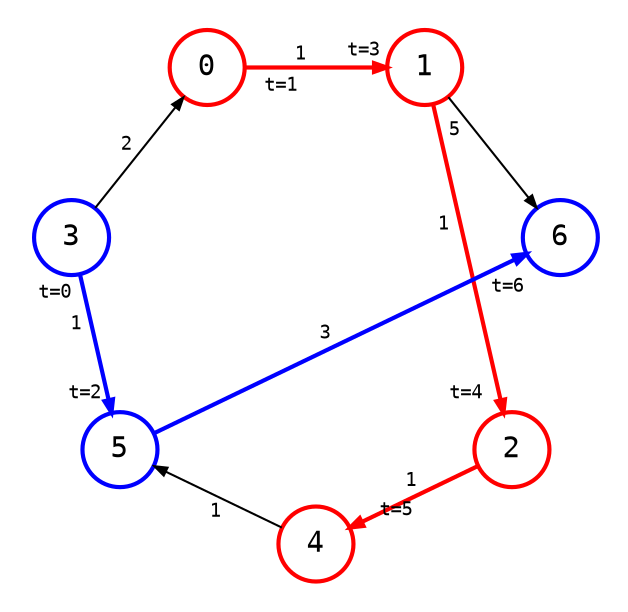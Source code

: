 digraph {
    node [shape=circle, fontname="monospace", style=bold];
    edge [arrowsize=0.6, fontname="monospace", fontsize=9];
    layout=circo;
    scale=1.0;
    normalize=true;
    pad=0.2;
    // newrank=true;
    // splines=line

    0, 1, 2, 4 [style=bold, color=red];
    3, 5, 6 [color=blue];

    3 -> 0 [
        color="#bbb",
        fontcolor="#bbb",
        label=<
            <table border="0" cellpadding="1" cellspacing="0">
                <tr>
                    <td>2</td>
                </tr>
            </table>
        >,
    ];

    0 -> 1 [
        color=red,
        style=bold,
        headlabel=<
            <table border="0" cellpadding="3" cellspacing="0">
                <tr>
                    <td>t=3</td>
                </tr>
            </table>
        >,
        taillabel=<
            <table border="0">
                <tr>
                    <td> t=1</td>
                </tr>
            </table>
            >,
        label=<
            <table border="0" cellpadding="1" cellspacing="0">
                <tr>
                    <td>1</td>
                </tr>
            </table>
        >,
    ];

    1 -> 2 [
        style=bold, 
        color=red, 
        headlabel=<
            <table border="0">
                <tr>
                    <td>t=4 </td>
                </tr>
            </table>
        >,
        label=<
            <table border="0" cellpadding="8" cellspacing="0">
                <tr>
                    <td>1</td>
                </tr>
            </table>
        >,
    ];

    2 -> 4 [
        style=bold, 
        color=red, 
        headlabel=<
            <table border="0" cellpadding="3" cellspacing="0">
                <tr>
                    <td>  t=5</td>
                </tr>
            </table>
        >,
        label=<
            <table border="0" cellpadding="1" cellspacing="0">
                <tr>
                    <td>1</td>
                </tr>
            </table>
        >,
    ];

    1 -> 6 [
        color="#bbb",
        fontcolor="#bbb",
        label=<
            <table border="0" cellpadding="3" cellspacing="0">
                <tr>
                    <td>5  </td>
                </tr>
            </table>
        >,
    ];

    2 -> 6 [style=invis];
    6 -> 2 [style=invis];

    4 -> 5 [
        color="#bbb",
        fontcolor="#bbb",
        label=<
            <table border="0" cellpadding="1" cellspacing="0">
                <tr>
                    <td>     1</td>
                </tr>
            </table>
        >,
    ];

    3 -> 5 [
        style=bold, 
        color=blue, 
        headlabel=<
            <table border="0">
                <tr>
                    <td> t=2</td>
                </tr>
            </table>
        >,
        taillabel=<
            <table border="0" cellpadding="4" cellspacing="0">
                <tr>
                    <td>t=0</td>
                </tr>
            </table>
        >,
        label=<
            <table border="0" cellpadding="1" cellspacing="0">
                <tr>
                    <td>1 </td>
                </tr>
            </table>
        >,
    ];

    5 -> 6 [
        style=bold, 
        color=blue, 
        headlabel=<
            <table border="0" cellpadding="1" cellspacing="0">
                <tr>
                    <td><br />t=6</td>
                </tr>
            </table>
        >,
        label=<
            <table border="0" cellpadding="1" cellspacing="0">
                <tr>
                    <td>3</td>
                </tr>
            </table>
        >,
    ];
}